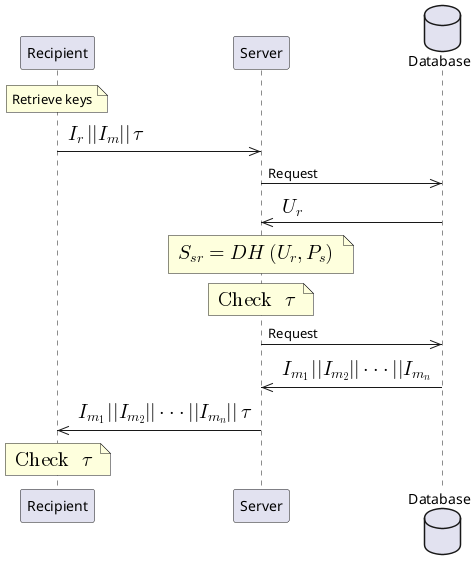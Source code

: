 @startuml
participant Recipient
participant Server
database Database

note over Recipient
  Retrieve keys
end note

Recipient ->> Server: <math>I_r || I_m || \tau</math>
Server ->> Database: Request
Database ->> Server: <math>U_r</math>

note over Server
  <math>S_{sr} = DH(U_r, P_s)</math>
end note

note over Server
  <math>"Check "\tau</math>
end note

Server ->> Database: Request
Database ->> Server: <math>I_{m_1} || I_{m_2} || \cdots || I_{m_n} </math>
Server ->> Recipient: <math>I_{m_1} || I_{m_2} || \cdots || I_{m_n} || \tau</math>

note over Recipient
  <math>"Check "\tau</math>
end note

@enduml